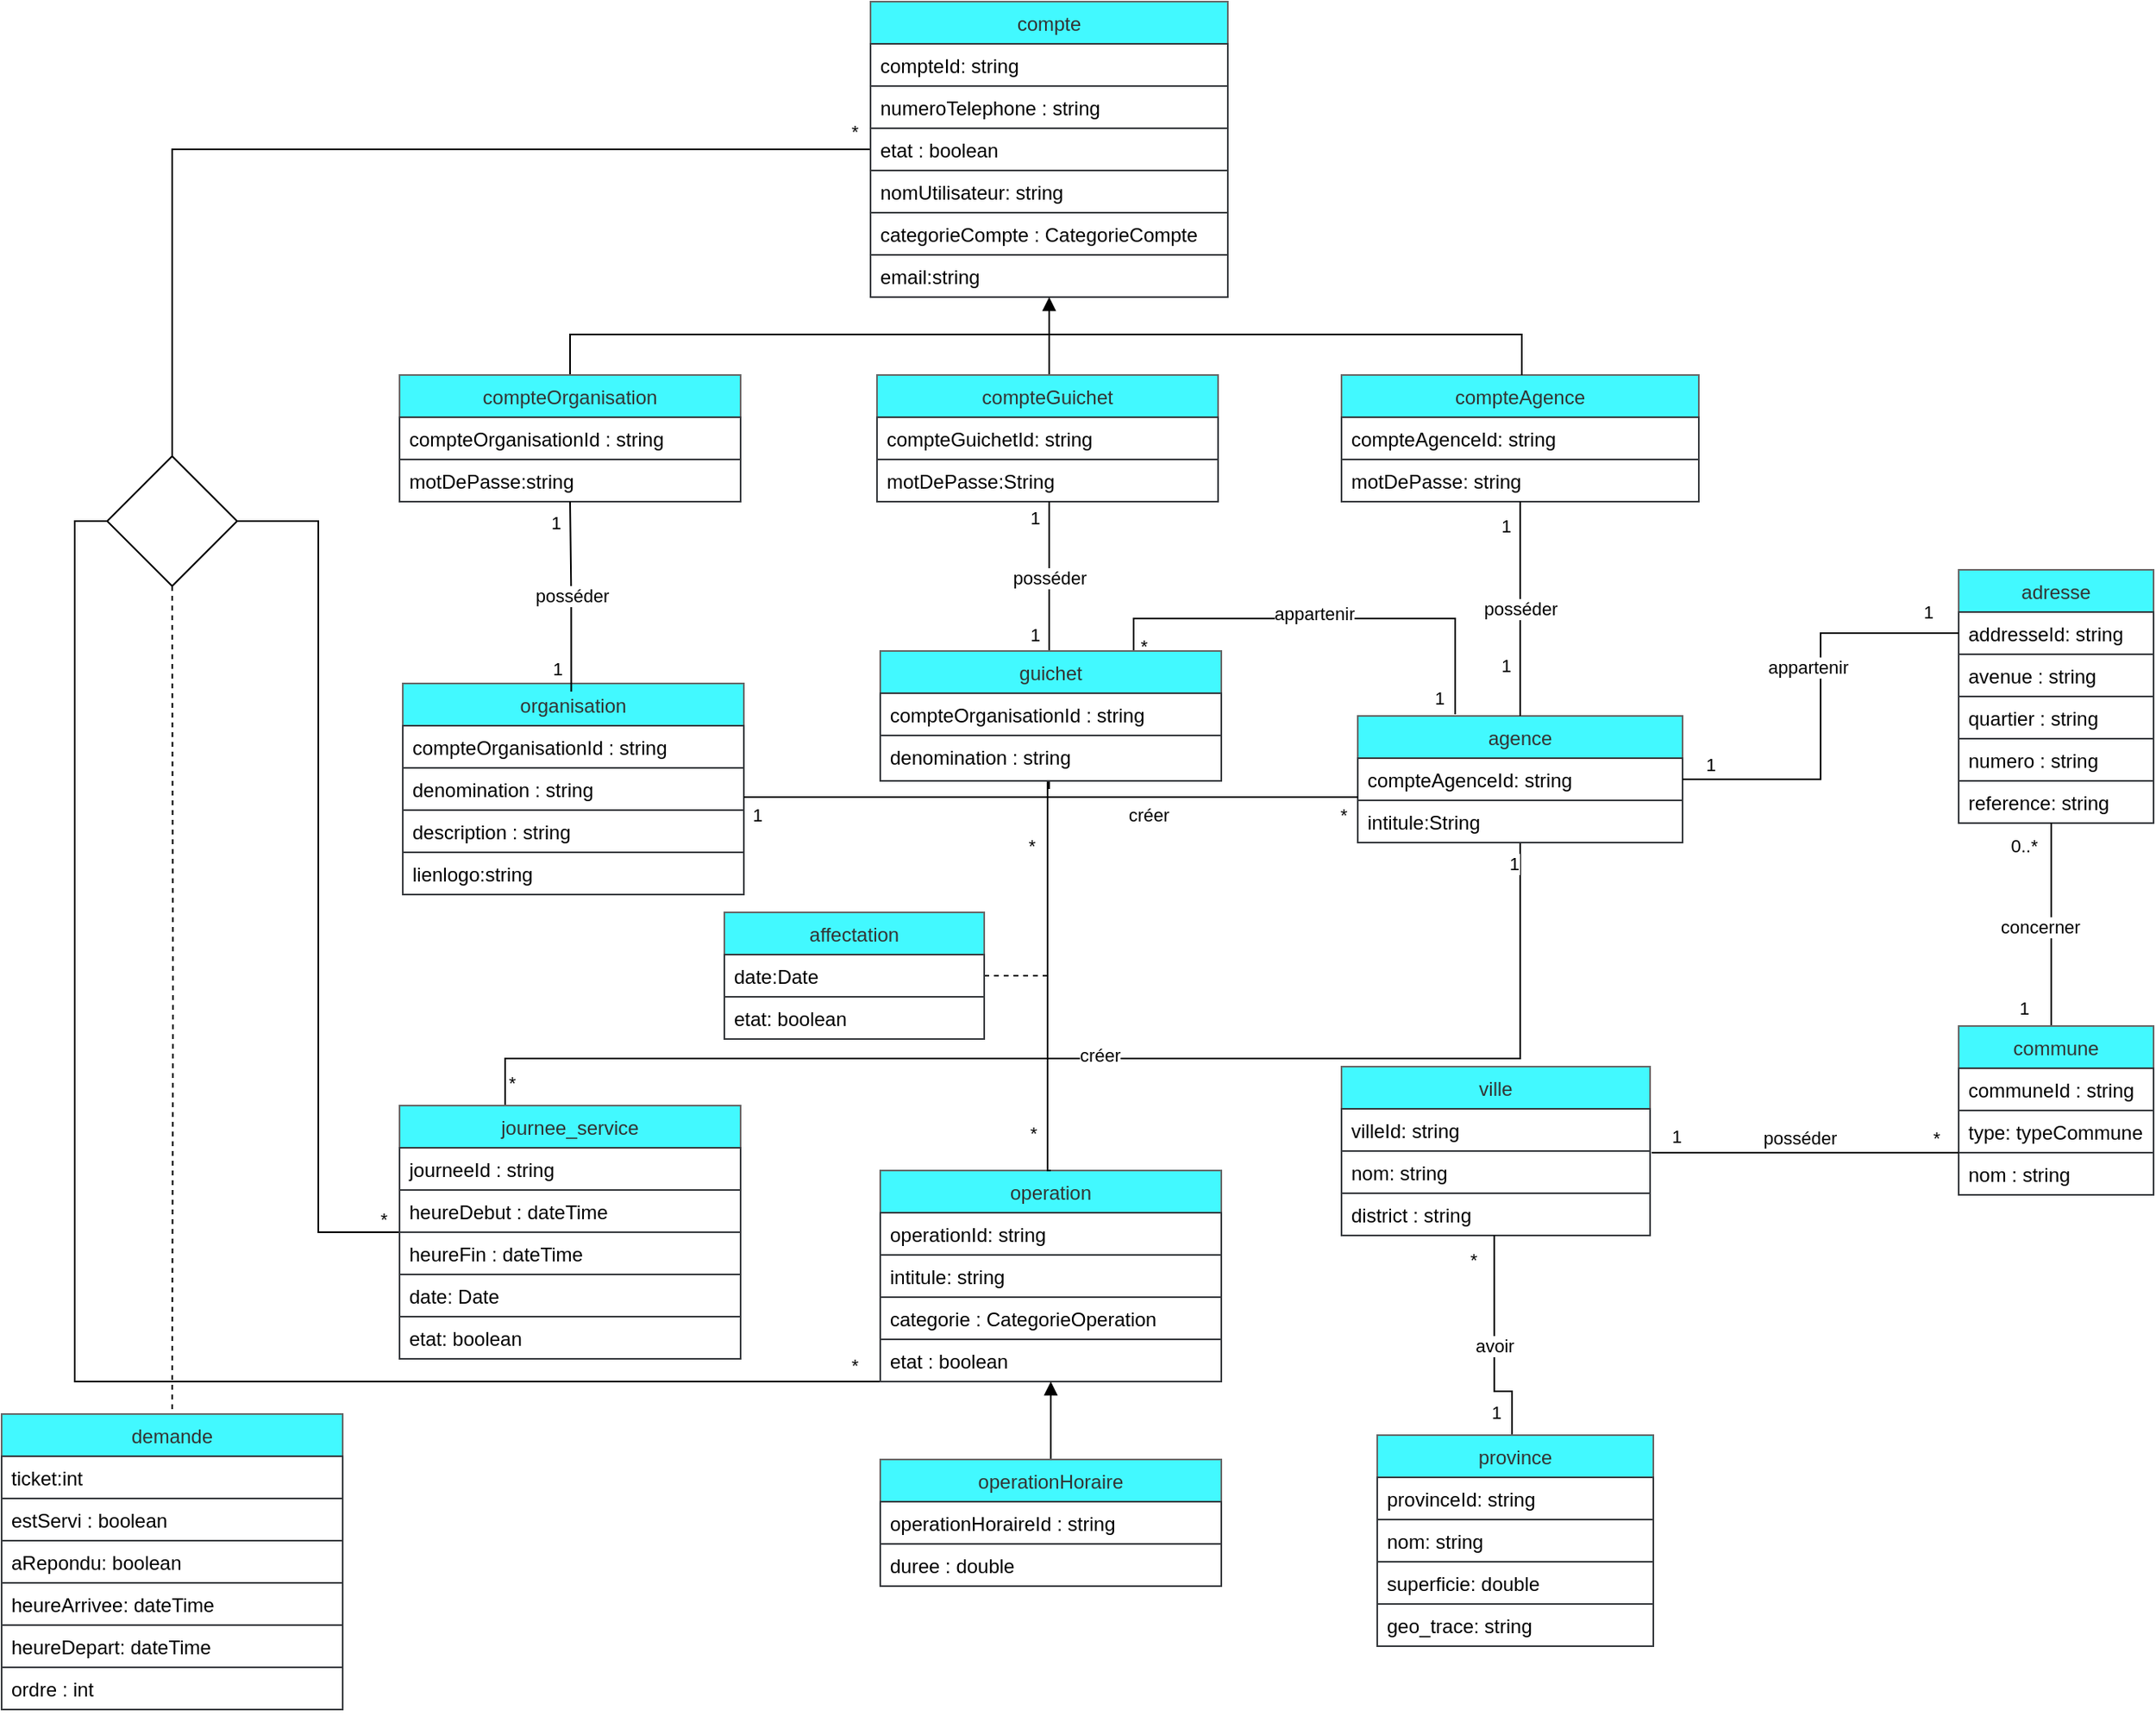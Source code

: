 <mxfile version="15.7.4" type="github">
  <diagram name="diagramme_classe" id="c4acf3e9-155e-7222-9cf6-157b1a14988f">
    <mxGraphModel dx="1736" dy="964" grid="1" gridSize="10" guides="1" tooltips="1" connect="1" arrows="1" fold="1" page="1" pageScale="1" pageWidth="850" pageHeight="1100" background="none" math="0" shadow="0">
      <root>
        <mxCell id="0" />
        <mxCell id="1" parent="0" />
        <mxCell id="-mcrI0zcZobBwBYrAGSP-12" value="*" style="edgeStyle=orthogonalEdgeStyle;rounded=0;orthogonalLoop=1;jettySize=auto;html=1;entryX=0.5;entryY=0;entryDx=0;entryDy=0;endArrow=none;endFill=0;" edge="1" parent="1" source="7-YqurPYllUJ31w4D0Pa-1" target="-mcrI0zcZobBwBYrAGSP-11">
          <mxGeometry x="-0.968" y="-11" relative="1" as="geometry">
            <mxPoint as="offset" />
          </mxGeometry>
        </mxCell>
        <mxCell id="7-YqurPYllUJ31w4D0Pa-1" value="compte" style="swimlane;fontStyle=0;childLayout=stackLayout;horizontal=1;startSize=26;fillColor=#42F9FF;horizontalStack=0;resizeParent=1;resizeParentMax=0;resizeLast=0;collapsible=1;marginBottom=0;fontColor=#333333;strokeColor=#666666;rounded=0;strokeWidth=1;" parent="1" vertex="1">
          <mxGeometry x="560" y="10" width="220" height="182" as="geometry" />
        </mxCell>
        <mxCell id="7-YqurPYllUJ31w4D0Pa-2" value="compteId: string" style="text;strokeColor=#36393d;fillColor=#fff;align=left;verticalAlign=top;spacingLeft=4;spacingRight=4;overflow=hidden;rotatable=0;points=[[0,0.5],[1,0.5]];portConstraint=eastwest;" parent="7-YqurPYllUJ31w4D0Pa-1" vertex="1">
          <mxGeometry y="26" width="220" height="26" as="geometry" />
        </mxCell>
        <mxCell id="7-YqurPYllUJ31w4D0Pa-3" value="numeroTelephone : string" style="text;strokeColor=#36393d;fillColor=#FFFFFF;align=left;verticalAlign=top;spacingLeft=4;spacingRight=4;overflow=hidden;rotatable=0;points=[[0,0.5],[1,0.5]];portConstraint=eastwest;" parent="7-YqurPYllUJ31w4D0Pa-1" vertex="1">
          <mxGeometry y="52" width="220" height="26" as="geometry" />
        </mxCell>
        <mxCell id="7-YqurPYllUJ31w4D0Pa-4" value="etat : boolean" style="text;strokeColor=#36393d;fillColor=#fff;align=left;verticalAlign=top;spacingLeft=4;spacingRight=4;overflow=hidden;rotatable=0;points=[[0,0.5],[1,0.5]];portConstraint=eastwest;" parent="7-YqurPYllUJ31w4D0Pa-1" vertex="1">
          <mxGeometry y="78" width="220" height="26" as="geometry" />
        </mxCell>
        <mxCell id="7-YqurPYllUJ31w4D0Pa-5" value="nomUtilisateur: string" style="text;strokeColor=#36393d;fillColor=#fff;align=left;verticalAlign=top;spacingLeft=4;spacingRight=4;overflow=hidden;rotatable=0;points=[[0,0.5],[1,0.5]];portConstraint=eastwest;" parent="7-YqurPYllUJ31w4D0Pa-1" vertex="1">
          <mxGeometry y="104" width="220" height="26" as="geometry" />
        </mxCell>
        <mxCell id="7-YqurPYllUJ31w4D0Pa-7" value="categorieCompte : CategorieCompte" style="text;strokeColor=#36393d;fillColor=#fff;align=left;verticalAlign=top;spacingLeft=4;spacingRight=4;overflow=hidden;rotatable=0;points=[[0,0.5],[1,0.5]];portConstraint=eastwest;" parent="7-YqurPYllUJ31w4D0Pa-1" vertex="1">
          <mxGeometry y="130" width="220" height="26" as="geometry" />
        </mxCell>
        <mxCell id="wlN9jwIvQaxfuohpu1rJ-3" value="email:string" style="text;strokeColor=#36393d;fillColor=#fff;align=left;verticalAlign=top;spacingLeft=4;spacingRight=4;overflow=hidden;rotatable=0;points=[[0,0.5],[1,0.5]];portConstraint=eastwest;" parent="7-YqurPYllUJ31w4D0Pa-1" vertex="1">
          <mxGeometry y="156" width="220" height="26" as="geometry" />
        </mxCell>
        <mxCell id="7-YqurPYllUJ31w4D0Pa-13" value="compteAgence" style="swimlane;fontStyle=0;childLayout=stackLayout;horizontal=1;startSize=26;fillColor=#42F9FF;horizontalStack=0;resizeParent=1;resizeParentMax=0;resizeLast=0;collapsible=1;marginBottom=0;fontColor=#333333;strokeColor=#666666;rounded=0;strokeWidth=1;" parent="1" vertex="1">
          <mxGeometry x="850" y="240" width="220" height="78" as="geometry" />
        </mxCell>
        <mxCell id="7-YqurPYllUJ31w4D0Pa-14" value="compteAgenceId: string" style="text;strokeColor=#36393d;fillColor=#fff;align=left;verticalAlign=top;spacingLeft=4;spacingRight=4;overflow=hidden;rotatable=0;points=[[0,0.5],[1,0.5]];portConstraint=eastwest;" parent="7-YqurPYllUJ31w4D0Pa-13" vertex="1">
          <mxGeometry y="26" width="220" height="26" as="geometry" />
        </mxCell>
        <mxCell id="7-YqurPYllUJ31w4D0Pa-32" value="motDePasse: string" style="text;strokeColor=#36393d;fillColor=#FFFFFF;align=left;verticalAlign=top;spacingLeft=4;spacingRight=4;overflow=hidden;rotatable=0;points=[[0,0.5],[1,0.5]];portConstraint=eastwest;" parent="7-YqurPYllUJ31w4D0Pa-13" vertex="1">
          <mxGeometry y="52" width="220" height="26" as="geometry" />
        </mxCell>
        <mxCell id="wlN9jwIvQaxfuohpu1rJ-7" style="edgeStyle=orthogonalEdgeStyle;rounded=0;orthogonalLoop=1;jettySize=auto;html=1;exitX=0.5;exitY=0;exitDx=0;exitDy=0;endArrow=none;endFill=0;strokeWidth=1;" parent="1" source="7-YqurPYllUJ31w4D0Pa-24" target="7-YqurPYllUJ31w4D0Pa-13" edge="1">
          <mxGeometry relative="1" as="geometry">
            <mxPoint x="960" y="230" as="targetPoint" />
            <Array as="points">
              <mxPoint x="375" y="215" />
              <mxPoint x="961" y="215" />
            </Array>
          </mxGeometry>
        </mxCell>
        <mxCell id="7-YqurPYllUJ31w4D0Pa-24" value="compteOrganisation" style="swimlane;fontStyle=0;childLayout=stackLayout;horizontal=1;startSize=26;fillColor=#42F9FF;horizontalStack=0;resizeParent=1;resizeParentMax=0;resizeLast=0;collapsible=1;marginBottom=0;fontColor=#333333;strokeColor=#666666;rounded=0;strokeWidth=1;" parent="1" vertex="1">
          <mxGeometry x="270" y="240" width="210" height="78" as="geometry" />
        </mxCell>
        <mxCell id="7-YqurPYllUJ31w4D0Pa-25" value="compteOrganisationId : string" style="text;strokeColor=#36393d;fillColor=#fff;align=left;verticalAlign=top;spacingLeft=4;spacingRight=4;overflow=hidden;rotatable=0;points=[[0,0.5],[1,0.5]];portConstraint=eastwest;" parent="7-YqurPYllUJ31w4D0Pa-24" vertex="1">
          <mxGeometry y="26" width="210" height="26" as="geometry" />
        </mxCell>
        <mxCell id="7-YqurPYllUJ31w4D0Pa-36" value="motDePasse:string" style="text;strokeColor=#36393d;fillColor=#fff;align=left;verticalAlign=top;spacingLeft=4;spacingRight=4;overflow=hidden;rotatable=0;points=[[0,0.5],[1,0.5]];portConstraint=eastwest;" parent="7-YqurPYllUJ31w4D0Pa-24" vertex="1">
          <mxGeometry y="52" width="210" height="26" as="geometry" />
        </mxCell>
        <mxCell id="7-YqurPYllUJ31w4D0Pa-39" value="adresse" style="swimlane;fontStyle=0;childLayout=stackLayout;horizontal=1;startSize=26;fillColor=#42F9FF;horizontalStack=0;resizeParent=1;resizeParentMax=0;resizeLast=0;collapsible=1;marginBottom=0;fontColor=#333333;strokeColor=#666666;rounded=0;strokeWidth=1;" parent="1" vertex="1">
          <mxGeometry x="1230" y="360" width="120" height="156" as="geometry" />
        </mxCell>
        <mxCell id="7-YqurPYllUJ31w4D0Pa-40" value="addresseId: string" style="text;strokeColor=#36393d;fillColor=#fff;align=left;verticalAlign=top;spacingLeft=4;spacingRight=4;overflow=hidden;rotatable=0;points=[[0,0.5],[1,0.5]];portConstraint=eastwest;" parent="7-YqurPYllUJ31w4D0Pa-39" vertex="1">
          <mxGeometry y="26" width="120" height="26" as="geometry" />
        </mxCell>
        <mxCell id="7-YqurPYllUJ31w4D0Pa-41" value="avenue : string" style="text;strokeColor=#36393d;fillColor=#FFFFFF;align=left;verticalAlign=top;spacingLeft=4;spacingRight=4;overflow=hidden;rotatable=0;points=[[0,0.5],[1,0.5]];portConstraint=eastwest;" parent="7-YqurPYllUJ31w4D0Pa-39" vertex="1">
          <mxGeometry y="52" width="120" height="26" as="geometry" />
        </mxCell>
        <mxCell id="7-YqurPYllUJ31w4D0Pa-42" value="quartier : string" style="text;strokeColor=#36393d;fillColor=#FFFFFF;align=left;verticalAlign=top;spacingLeft=4;spacingRight=4;overflow=hidden;rotatable=0;points=[[0,0.5],[1,0.5]];portConstraint=eastwest;" parent="7-YqurPYllUJ31w4D0Pa-39" vertex="1">
          <mxGeometry y="78" width="120" height="26" as="geometry" />
        </mxCell>
        <mxCell id="7-YqurPYllUJ31w4D0Pa-43" value="numero : string" style="text;strokeColor=#36393d;fillColor=#FFFFFF;align=left;verticalAlign=top;spacingLeft=4;spacingRight=4;overflow=hidden;rotatable=0;points=[[0,0.5],[1,0.5]];portConstraint=eastwest;" parent="7-YqurPYllUJ31w4D0Pa-39" vertex="1">
          <mxGeometry y="104" width="120" height="26" as="geometry" />
        </mxCell>
        <mxCell id="7-YqurPYllUJ31w4D0Pa-44" value="reference: string" style="text;strokeColor=#36393d;fillColor=#FFFFFF;align=left;verticalAlign=top;spacingLeft=4;spacingRight=4;overflow=hidden;rotatable=0;points=[[0,0.5],[1,0.5]];portConstraint=eastwest;" parent="7-YqurPYllUJ31w4D0Pa-39" vertex="1">
          <mxGeometry y="130" width="120" height="26" as="geometry" />
        </mxCell>
        <mxCell id="wlN9jwIvQaxfuohpu1rJ-28" value="0..*" style="edgeStyle=orthogonalEdgeStyle;rounded=0;orthogonalLoop=1;jettySize=auto;html=1;entryX=0.5;entryY=1;entryDx=0;entryDy=0;startArrow=none;startFill=0;endArrow=none;endFill=0;strokeWidth=1;" parent="1" source="7-YqurPYllUJ31w4D0Pa-51" edge="1">
          <mxGeometry x="0.774" y="17" relative="1" as="geometry">
            <mxPoint x="1287" y="573" as="sourcePoint" />
            <mxPoint x="1287" y="516" as="targetPoint" />
            <Array as="points">
              <mxPoint x="1287" y="580" />
              <mxPoint x="1287" y="580" />
            </Array>
            <mxPoint as="offset" />
          </mxGeometry>
        </mxCell>
        <mxCell id="wlN9jwIvQaxfuohpu1rJ-37" value="1" style="edgeLabel;html=1;align=center;verticalAlign=middle;resizable=0;points=[];" parent="wlN9jwIvQaxfuohpu1rJ-28" vertex="1" connectable="0">
          <mxGeometry x="0.823" y="5" relative="1" as="geometry">
            <mxPoint x="-12" y="103" as="offset" />
          </mxGeometry>
        </mxCell>
        <mxCell id="wlN9jwIvQaxfuohpu1rJ-39" value="concerner" style="edgeLabel;html=1;align=center;verticalAlign=middle;resizable=0;points=[];" parent="wlN9jwIvQaxfuohpu1rJ-28" vertex="1" connectable="0">
          <mxGeometry x="0.726" y="4" relative="1" as="geometry">
            <mxPoint x="-3" y="47" as="offset" />
          </mxGeometry>
        </mxCell>
        <mxCell id="7-YqurPYllUJ31w4D0Pa-51" value="commune" style="swimlane;fontStyle=0;childLayout=stackLayout;horizontal=1;startSize=26;fillColor=#42F9FF;horizontalStack=0;resizeParent=1;resizeParentMax=0;resizeLast=0;collapsible=1;marginBottom=0;fontColor=#333333;strokeColor=#666666;rounded=0;strokeWidth=1;" parent="1" vertex="1">
          <mxGeometry x="1230" y="641" width="120" height="104" as="geometry" />
        </mxCell>
        <mxCell id="7-YqurPYllUJ31w4D0Pa-52" value="communeId : string" style="text;strokeColor=#36393d;fillColor=#fff;align=left;verticalAlign=top;spacingLeft=4;spacingRight=4;overflow=hidden;rotatable=0;points=[[0,0.5],[1,0.5]];portConstraint=eastwest;" parent="7-YqurPYllUJ31w4D0Pa-51" vertex="1">
          <mxGeometry y="26" width="120" height="26" as="geometry" />
        </mxCell>
        <mxCell id="7-YqurPYllUJ31w4D0Pa-53" value="type: typeCommune" style="text;strokeColor=#36393d;fillColor=#FFFFFF;align=left;verticalAlign=top;spacingLeft=4;spacingRight=4;overflow=hidden;rotatable=0;points=[[0,0.5],[1,0.5]];portConstraint=eastwest;" parent="7-YqurPYllUJ31w4D0Pa-51" vertex="1">
          <mxGeometry y="52" width="120" height="26" as="geometry" />
        </mxCell>
        <mxCell id="7-YqurPYllUJ31w4D0Pa-54" value="nom : string" style="text;strokeColor=#36393d;fillColor=#FFFFFF;align=left;verticalAlign=top;spacingLeft=4;spacingRight=4;overflow=hidden;rotatable=0;points=[[0,0.5],[1,0.5]];portConstraint=eastwest;" parent="7-YqurPYllUJ31w4D0Pa-51" vertex="1">
          <mxGeometry y="78" width="120" height="26" as="geometry" />
        </mxCell>
        <mxCell id="7-YqurPYllUJ31w4D0Pa-60" value="ville" style="swimlane;fontStyle=0;childLayout=stackLayout;horizontal=1;startSize=26;fillColor=#42F9FF;horizontalStack=0;resizeParent=1;resizeParentMax=0;resizeLast=0;collapsible=1;marginBottom=0;fontColor=#333333;strokeColor=#666666;rounded=0;strokeWidth=1;" parent="1" vertex="1">
          <mxGeometry x="850" y="666" width="190" height="104" as="geometry" />
        </mxCell>
        <mxCell id="7-YqurPYllUJ31w4D0Pa-61" value="villeId: string" style="text;strokeColor=#36393d;fillColor=#fff;align=left;verticalAlign=top;spacingLeft=4;spacingRight=4;overflow=hidden;rotatable=0;points=[[0,0.5],[1,0.5]];portConstraint=eastwest;" parent="7-YqurPYllUJ31w4D0Pa-60" vertex="1">
          <mxGeometry y="26" width="190" height="26" as="geometry" />
        </mxCell>
        <mxCell id="7-YqurPYllUJ31w4D0Pa-62" value="nom: string" style="text;strokeColor=#36393d;fillColor=#FFFFFF;align=left;verticalAlign=top;spacingLeft=4;spacingRight=4;overflow=hidden;rotatable=0;points=[[0,0.5],[1,0.5]];portConstraint=eastwest;" parent="7-YqurPYllUJ31w4D0Pa-60" vertex="1">
          <mxGeometry y="52" width="190" height="26" as="geometry" />
        </mxCell>
        <mxCell id="7-YqurPYllUJ31w4D0Pa-63" value="district : string" style="text;strokeColor=#36393d;fillColor=#FFFFFF;align=left;verticalAlign=top;spacingLeft=4;spacingRight=4;overflow=hidden;rotatable=0;points=[[0,0.5],[1,0.5]];portConstraint=eastwest;" parent="7-YqurPYllUJ31w4D0Pa-60" vertex="1">
          <mxGeometry y="78" width="190" height="26" as="geometry" />
        </mxCell>
        <mxCell id="wlN9jwIvQaxfuohpu1rJ-45" value="avoir" style="edgeStyle=orthogonalEdgeStyle;rounded=0;orthogonalLoop=1;jettySize=auto;html=1;startArrow=none;startFill=0;endArrow=none;endFill=0;strokeWidth=1;entryX=0.495;entryY=1;entryDx=0;entryDy=0;entryPerimeter=0;exitX=0.5;exitY=0;exitDx=0;exitDy=0;" parent="1" edge="1" target="7-YqurPYllUJ31w4D0Pa-63" source="7-YqurPYllUJ31w4D0Pa-67">
          <mxGeometry relative="1" as="geometry">
            <mxPoint x="961" y="766" as="targetPoint" />
            <mxPoint x="960" y="880" as="sourcePoint" />
            <Array as="points">
              <mxPoint x="955" y="866" />
              <mxPoint x="944" y="866" />
            </Array>
          </mxGeometry>
        </mxCell>
        <mxCell id="wlN9jwIvQaxfuohpu1rJ-50" value="*" style="edgeLabel;html=1;align=center;verticalAlign=middle;resizable=0;points=[];" parent="wlN9jwIvQaxfuohpu1rJ-45" vertex="1" connectable="0">
          <mxGeometry x="0.765" y="-1" relative="1" as="geometry">
            <mxPoint x="-14" y="-1" as="offset" />
          </mxGeometry>
        </mxCell>
        <mxCell id="wlN9jwIvQaxfuohpu1rJ-51" value="1" style="edgeLabel;html=1;align=center;verticalAlign=middle;resizable=0;points=[];" parent="wlN9jwIvQaxfuohpu1rJ-45" vertex="1" connectable="0">
          <mxGeometry x="-0.718" y="4" relative="1" as="geometry">
            <mxPoint x="-6" y="3" as="offset" />
          </mxGeometry>
        </mxCell>
        <mxCell id="7-YqurPYllUJ31w4D0Pa-67" value="province" style="swimlane;fontStyle=0;childLayout=stackLayout;horizontal=1;startSize=26;fillColor=#42F9FF;horizontalStack=0;resizeParent=1;resizeParentMax=0;resizeLast=0;collapsible=1;marginBottom=0;fontColor=#333333;strokeColor=#666666;rounded=0;strokeWidth=1;" parent="1" vertex="1">
          <mxGeometry x="872" y="893" width="170" height="130" as="geometry" />
        </mxCell>
        <mxCell id="7-YqurPYllUJ31w4D0Pa-68" value="provinceId: string" style="text;strokeColor=#36393d;fillColor=#fff;align=left;verticalAlign=top;spacingLeft=4;spacingRight=4;overflow=hidden;rotatable=0;points=[[0,0.5],[1,0.5]];portConstraint=eastwest;" parent="7-YqurPYllUJ31w4D0Pa-67" vertex="1">
          <mxGeometry y="26" width="170" height="26" as="geometry" />
        </mxCell>
        <mxCell id="7-YqurPYllUJ31w4D0Pa-69" value="nom: string" style="text;strokeColor=#36393d;fillColor=#FFFFFF;align=left;verticalAlign=top;spacingLeft=4;spacingRight=4;overflow=hidden;rotatable=0;points=[[0,0.5],[1,0.5]];portConstraint=eastwest;" parent="7-YqurPYllUJ31w4D0Pa-67" vertex="1">
          <mxGeometry y="52" width="170" height="26" as="geometry" />
        </mxCell>
        <mxCell id="7-YqurPYllUJ31w4D0Pa-70" value="superficie: double" style="text;strokeColor=#36393d;fillColor=#FFFFFF;align=left;verticalAlign=top;spacingLeft=4;spacingRight=4;overflow=hidden;rotatable=0;points=[[0,0.5],[1,0.5]];portConstraint=eastwest;" parent="7-YqurPYllUJ31w4D0Pa-67" vertex="1">
          <mxGeometry y="78" width="170" height="26" as="geometry" />
        </mxCell>
        <mxCell id="7-YqurPYllUJ31w4D0Pa-75" value="geo_trace: string" style="text;strokeColor=#36393d;fillColor=#FFFFFF;align=left;verticalAlign=top;spacingLeft=4;spacingRight=4;overflow=hidden;rotatable=0;points=[[0,0.5],[1,0.5]];portConstraint=eastwest;" parent="7-YqurPYllUJ31w4D0Pa-67" vertex="1">
          <mxGeometry y="104" width="170" height="26" as="geometry" />
        </mxCell>
        <mxCell id="wlN9jwIvQaxfuohpu1rJ-5" style="edgeStyle=orthogonalEdgeStyle;rounded=0;orthogonalLoop=1;jettySize=auto;html=1;entryX=0.5;entryY=1;entryDx=0;entryDy=0;endArrow=block;endFill=1;strokeWidth=1;" parent="1" source="7-YqurPYllUJ31w4D0Pa-79" target="7-YqurPYllUJ31w4D0Pa-1" edge="1">
          <mxGeometry relative="1" as="geometry">
            <Array as="points">
              <mxPoint x="670" y="220" />
              <mxPoint x="670" y="220" />
            </Array>
          </mxGeometry>
        </mxCell>
        <mxCell id="7-YqurPYllUJ31w4D0Pa-79" value="compteGuichet" style="swimlane;fontStyle=0;childLayout=stackLayout;horizontal=1;startSize=26;fillColor=#42F9FF;horizontalStack=0;resizeParent=1;resizeParentMax=0;resizeLast=0;collapsible=1;marginBottom=0;fontColor=#333333;strokeColor=#666666;rounded=0;strokeWidth=1;" parent="1" vertex="1">
          <mxGeometry x="564" y="240" width="210" height="78" as="geometry" />
        </mxCell>
        <mxCell id="7-YqurPYllUJ31w4D0Pa-80" value="compteGuichetId: string" style="text;strokeColor=#36393d;fillColor=#fff;align=left;verticalAlign=top;spacingLeft=4;spacingRight=4;overflow=hidden;rotatable=0;points=[[0,0.5],[1,0.5]];portConstraint=eastwest;" parent="7-YqurPYllUJ31w4D0Pa-79" vertex="1">
          <mxGeometry y="26" width="210" height="26" as="geometry" />
        </mxCell>
        <mxCell id="7-YqurPYllUJ31w4D0Pa-180" value="motDePasse:String" style="text;strokeColor=#36393d;fillColor=#fff;align=left;verticalAlign=top;spacingLeft=4;spacingRight=4;overflow=hidden;rotatable=0;points=[[0,0.5],[1,0.5]];portConstraint=eastwest;" parent="7-YqurPYllUJ31w4D0Pa-79" vertex="1">
          <mxGeometry y="52" width="210" height="26" as="geometry" />
        </mxCell>
        <mxCell id="-mcrI0zcZobBwBYrAGSP-14" style="edgeStyle=orthogonalEdgeStyle;rounded=0;orthogonalLoop=1;jettySize=auto;html=1;entryX=0;entryY=0.5;entryDx=0;entryDy=0;endArrow=none;endFill=0;" edge="1" parent="1" source="7-YqurPYllUJ31w4D0Pa-94" target="-mcrI0zcZobBwBYrAGSP-11">
          <mxGeometry relative="1" as="geometry">
            <Array as="points">
              <mxPoint x="70" y="860" />
              <mxPoint x="70" y="330" />
            </Array>
          </mxGeometry>
        </mxCell>
        <mxCell id="-mcrI0zcZobBwBYrAGSP-17" value="*" style="edgeLabel;html=1;align=center;verticalAlign=middle;resizable=0;points=[];" vertex="1" connectable="0" parent="-mcrI0zcZobBwBYrAGSP-14">
          <mxGeometry x="-0.962" y="-1" relative="1" as="geometry">
            <mxPoint x="4" y="-9" as="offset" />
          </mxGeometry>
        </mxCell>
        <mxCell id="7-YqurPYllUJ31w4D0Pa-94" value="operation" style="swimlane;fontStyle=0;childLayout=stackLayout;horizontal=1;startSize=26;fillColor=#42F9FF;horizontalStack=0;resizeParent=1;resizeParentMax=0;resizeLast=0;collapsible=1;marginBottom=0;fontColor=#333333;strokeColor=#666666;rounded=0;strokeWidth=1;" parent="1" vertex="1">
          <mxGeometry x="566" y="730" width="210" height="130" as="geometry" />
        </mxCell>
        <mxCell id="7-YqurPYllUJ31w4D0Pa-95" value="operationId: string" style="text;strokeColor=#36393d;fillColor=#fff;align=left;verticalAlign=top;spacingLeft=4;spacingRight=4;overflow=hidden;rotatable=0;points=[[0,0.5],[1,0.5]];portConstraint=eastwest;" parent="7-YqurPYllUJ31w4D0Pa-94" vertex="1">
          <mxGeometry y="26" width="210" height="26" as="geometry" />
        </mxCell>
        <mxCell id="7-YqurPYllUJ31w4D0Pa-96" value="intitule: string" style="text;strokeColor=#36393d;fillColor=#FFFFFF;align=left;verticalAlign=top;spacingLeft=4;spacingRight=4;overflow=hidden;rotatable=0;points=[[0,0.5],[1,0.5]];portConstraint=eastwest;" parent="7-YqurPYllUJ31w4D0Pa-94" vertex="1">
          <mxGeometry y="52" width="210" height="26" as="geometry" />
        </mxCell>
        <mxCell id="7-YqurPYllUJ31w4D0Pa-97" value="categorie : CategorieOperation" style="text;strokeColor=#36393d;fillColor=#FFFFFF;align=left;verticalAlign=top;spacingLeft=4;spacingRight=4;overflow=hidden;rotatable=0;points=[[0,0.5],[1,0.5]];portConstraint=eastwest;" parent="7-YqurPYllUJ31w4D0Pa-94" vertex="1">
          <mxGeometry y="78" width="210" height="26" as="geometry" />
        </mxCell>
        <mxCell id="7-YqurPYllUJ31w4D0Pa-98" value="etat : boolean" style="text;strokeColor=#36393d;fillColor=#FFFFFF;align=left;verticalAlign=top;spacingLeft=4;spacingRight=4;overflow=hidden;rotatable=0;points=[[0,0.5],[1,0.5]];portConstraint=eastwest;" parent="7-YqurPYllUJ31w4D0Pa-94" vertex="1">
          <mxGeometry y="104" width="210" height="26" as="geometry" />
        </mxCell>
        <mxCell id="wlN9jwIvQaxfuohpu1rJ-20" style="edgeStyle=orthogonalEdgeStyle;rounded=0;orthogonalLoop=1;jettySize=auto;html=1;entryX=0.5;entryY=1;entryDx=0;entryDy=0;endArrow=block;endFill=1;strokeWidth=1;startArrow=none;startFill=0;" parent="1" source="7-YqurPYllUJ31w4D0Pa-105" target="7-YqurPYllUJ31w4D0Pa-94" edge="1">
          <mxGeometry relative="1" as="geometry" />
        </mxCell>
        <mxCell id="7-YqurPYllUJ31w4D0Pa-105" value="operationHoraire" style="swimlane;fontStyle=0;childLayout=stackLayout;horizontal=1;startSize=26;fillColor=#42F9FF;horizontalStack=0;resizeParent=1;resizeParentMax=0;resizeLast=0;collapsible=1;marginBottom=0;fontColor=#333333;strokeColor=#666666;rounded=0;strokeWidth=1;" parent="1" vertex="1">
          <mxGeometry x="566" y="908" width="210" height="78" as="geometry" />
        </mxCell>
        <mxCell id="7-YqurPYllUJ31w4D0Pa-106" value="operationHoraireId : string" style="text;strokeColor=#36393d;fillColor=#fff;align=left;verticalAlign=top;spacingLeft=4;spacingRight=4;overflow=hidden;rotatable=0;points=[[0,0.5],[1,0.5]];portConstraint=eastwest;" parent="7-YqurPYllUJ31w4D0Pa-105" vertex="1">
          <mxGeometry y="26" width="210" height="26" as="geometry" />
        </mxCell>
        <mxCell id="7-YqurPYllUJ31w4D0Pa-107" value="duree : double" style="text;strokeColor=#36393d;fillColor=#FFFFFF;align=left;verticalAlign=top;spacingLeft=4;spacingRight=4;overflow=hidden;rotatable=0;points=[[0,0.5],[1,0.5]];portConstraint=eastwest;" parent="7-YqurPYllUJ31w4D0Pa-105" vertex="1">
          <mxGeometry y="52" width="210" height="26" as="geometry" />
        </mxCell>
        <mxCell id="7-YqurPYllUJ31w4D0Pa-126" value="demande" style="swimlane;fontStyle=0;childLayout=stackLayout;horizontal=1;startSize=26;fillColor=#42F9FF;horizontalStack=0;resizeParent=1;resizeParentMax=0;resizeLast=0;collapsible=1;marginBottom=0;fontColor=#333333;strokeColor=#666666;rounded=0;strokeWidth=1;" parent="1" vertex="1">
          <mxGeometry x="25" y="880" width="210" height="182" as="geometry" />
        </mxCell>
        <mxCell id="7-YqurPYllUJ31w4D0Pa-128" value="ticket:int" style="text;strokeColor=#36393d;fillColor=#fff;align=left;verticalAlign=top;spacingLeft=4;spacingRight=4;overflow=hidden;rotatable=0;points=[[0,0.5],[1,0.5]];portConstraint=eastwest;" parent="7-YqurPYllUJ31w4D0Pa-126" vertex="1">
          <mxGeometry y="26" width="210" height="26" as="geometry" />
        </mxCell>
        <mxCell id="7-YqurPYllUJ31w4D0Pa-129" value="estServi : boolean" style="text;strokeColor=#36393d;fillColor=#fff;align=left;verticalAlign=top;spacingLeft=4;spacingRight=4;overflow=hidden;rotatable=0;points=[[0,0.5],[1,0.5]];portConstraint=eastwest;" parent="7-YqurPYllUJ31w4D0Pa-126" vertex="1">
          <mxGeometry y="52" width="210" height="26" as="geometry" />
        </mxCell>
        <mxCell id="7-YqurPYllUJ31w4D0Pa-130" value="aRepondu: boolean" style="text;strokeColor=#36393d;fillColor=#fff;align=left;verticalAlign=top;spacingLeft=4;spacingRight=4;overflow=hidden;rotatable=0;points=[[0,0.5],[1,0.5]];portConstraint=eastwest;" parent="7-YqurPYllUJ31w4D0Pa-126" vertex="1">
          <mxGeometry y="78" width="210" height="26" as="geometry" />
        </mxCell>
        <mxCell id="7-YqurPYllUJ31w4D0Pa-131" value="heureArrivee: dateTime" style="text;strokeColor=#36393d;fillColor=#fff;align=left;verticalAlign=top;spacingLeft=4;spacingRight=4;overflow=hidden;rotatable=0;points=[[0,0.5],[1,0.5]];portConstraint=eastwest;" parent="7-YqurPYllUJ31w4D0Pa-126" vertex="1">
          <mxGeometry y="104" width="210" height="26" as="geometry" />
        </mxCell>
        <mxCell id="7-YqurPYllUJ31w4D0Pa-132" value="heureDepart: dateTime" style="text;strokeColor=#36393d;fillColor=#fff;align=left;verticalAlign=top;spacingLeft=4;spacingRight=4;overflow=hidden;rotatable=0;points=[[0,0.5],[1,0.5]];portConstraint=eastwest;" parent="7-YqurPYllUJ31w4D0Pa-126" vertex="1">
          <mxGeometry y="130" width="210" height="26" as="geometry" />
        </mxCell>
        <mxCell id="7-YqurPYllUJ31w4D0Pa-133" value="ordre : int" style="text;strokeColor=#36393d;fillColor=#fff;align=left;verticalAlign=top;spacingLeft=4;spacingRight=4;overflow=hidden;rotatable=0;points=[[0,0.5],[1,0.5]];portConstraint=eastwest;" parent="7-YqurPYllUJ31w4D0Pa-126" vertex="1">
          <mxGeometry y="156" width="210" height="26" as="geometry" />
        </mxCell>
        <mxCell id="-mcrI0zcZobBwBYrAGSP-7" style="edgeStyle=orthogonalEdgeStyle;rounded=0;orthogonalLoop=1;jettySize=auto;html=1;entryX=0.5;entryY=1;entryDx=0;entryDy=0;endArrow=none;endFill=0;" edge="1" parent="1" target="wlN9jwIvQaxfuohpu1rJ-14">
          <mxGeometry relative="1" as="geometry">
            <mxPoint x="335" y="711" as="sourcePoint" />
            <mxPoint x="960" y="549" as="targetPoint" />
            <Array as="points">
              <mxPoint x="335" y="661" />
              <mxPoint x="960" y="661" />
            </Array>
          </mxGeometry>
        </mxCell>
        <mxCell id="-mcrI0zcZobBwBYrAGSP-8" value="1" style="edgeLabel;html=1;align=center;verticalAlign=middle;resizable=0;points=[];" vertex="1" connectable="0" parent="-mcrI0zcZobBwBYrAGSP-7">
          <mxGeometry x="0.968" y="4" relative="1" as="geometry">
            <mxPoint as="offset" />
          </mxGeometry>
        </mxCell>
        <mxCell id="-mcrI0zcZobBwBYrAGSP-9" value="*" style="edgeLabel;html=1;align=center;verticalAlign=middle;resizable=0;points=[];" vertex="1" connectable="0" parent="-mcrI0zcZobBwBYrAGSP-7">
          <mxGeometry x="-0.913" y="-4" relative="1" as="geometry">
            <mxPoint as="offset" />
          </mxGeometry>
        </mxCell>
        <mxCell id="-mcrI0zcZobBwBYrAGSP-10" value="créer" style="edgeLabel;html=1;align=center;verticalAlign=middle;resizable=0;points=[];" vertex="1" connectable="0" parent="-mcrI0zcZobBwBYrAGSP-7">
          <mxGeometry x="0.03" y="2" relative="1" as="geometry">
            <mxPoint as="offset" />
          </mxGeometry>
        </mxCell>
        <mxCell id="-mcrI0zcZobBwBYrAGSP-13" value="*" style="edgeStyle=orthogonalEdgeStyle;rounded=0;orthogonalLoop=1;jettySize=auto;html=1;entryX=1;entryY=0.5;entryDx=0;entryDy=0;endArrow=none;endFill=0;" edge="1" parent="1" source="7-YqurPYllUJ31w4D0Pa-137" target="-mcrI0zcZobBwBYrAGSP-11">
          <mxGeometry x="-0.963" y="-8" relative="1" as="geometry">
            <mxPoint as="offset" />
          </mxGeometry>
        </mxCell>
        <mxCell id="7-YqurPYllUJ31w4D0Pa-137" value="journee_service" style="swimlane;fontStyle=0;childLayout=stackLayout;horizontal=1;startSize=26;fillColor=#42F9FF;horizontalStack=0;resizeParent=1;resizeParentMax=0;resizeLast=0;collapsible=1;marginBottom=0;fontColor=#333333;strokeColor=#666666;rounded=0;strokeWidth=1;" parent="1" vertex="1">
          <mxGeometry x="270" y="690" width="210" height="156" as="geometry" />
        </mxCell>
        <mxCell id="7-YqurPYllUJ31w4D0Pa-138" value="journeeId : string" style="text;strokeColor=#36393d;fillColor=#fff;align=left;verticalAlign=top;spacingLeft=4;spacingRight=4;overflow=hidden;rotatable=0;points=[[0,0.5],[1,0.5]];portConstraint=eastwest;" parent="7-YqurPYllUJ31w4D0Pa-137" vertex="1">
          <mxGeometry y="26" width="210" height="26" as="geometry" />
        </mxCell>
        <mxCell id="7-YqurPYllUJ31w4D0Pa-139" value="heureDebut : dateTime" style="text;strokeColor=#36393d;fillColor=#fff;align=left;verticalAlign=top;spacingLeft=4;spacingRight=4;overflow=hidden;rotatable=0;points=[[0,0.5],[1,0.5]];portConstraint=eastwest;" parent="7-YqurPYllUJ31w4D0Pa-137" vertex="1">
          <mxGeometry y="52" width="210" height="26" as="geometry" />
        </mxCell>
        <mxCell id="7-YqurPYllUJ31w4D0Pa-140" value="heureFin : dateTime" style="text;strokeColor=#36393d;fillColor=#fff;align=left;verticalAlign=top;spacingLeft=4;spacingRight=4;overflow=hidden;rotatable=0;points=[[0,0.5],[1,0.5]];portConstraint=eastwest;" parent="7-YqurPYllUJ31w4D0Pa-137" vertex="1">
          <mxGeometry y="78" width="210" height="26" as="geometry" />
        </mxCell>
        <mxCell id="7-YqurPYllUJ31w4D0Pa-144" value="date: Date" style="text;strokeColor=#36393d;fillColor=#fff;align=left;verticalAlign=top;spacingLeft=4;spacingRight=4;overflow=hidden;rotatable=0;points=[[0,0.5],[1,0.5]];portConstraint=eastwest;" parent="7-YqurPYllUJ31w4D0Pa-137" vertex="1">
          <mxGeometry y="104" width="210" height="26" as="geometry" />
        </mxCell>
        <mxCell id="7-YqurPYllUJ31w4D0Pa-150" value="etat: boolean" style="text;strokeColor=#36393d;fillColor=#fff;align=left;verticalAlign=top;spacingLeft=4;spacingRight=4;overflow=hidden;rotatable=0;points=[[0,0.5],[1,0.5]];portConstraint=eastwest;" parent="7-YqurPYllUJ31w4D0Pa-137" vertex="1">
          <mxGeometry y="130" width="210" height="26" as="geometry" />
        </mxCell>
        <mxCell id="wlN9jwIvQaxfuohpu1rJ-8" value="organisation" style="swimlane;fontStyle=0;childLayout=stackLayout;horizontal=1;startSize=26;fillColor=#42F9FF;horizontalStack=0;resizeParent=1;resizeParentMax=0;resizeLast=0;collapsible=1;marginBottom=0;fontColor=#333333;strokeColor=#666666;rounded=0;strokeWidth=1;" parent="1" vertex="1">
          <mxGeometry x="272" y="430" width="210" height="130" as="geometry" />
        </mxCell>
        <mxCell id="wlN9jwIvQaxfuohpu1rJ-9" value="compteOrganisationId : string" style="text;strokeColor=#36393d;fillColor=#fff;align=left;verticalAlign=top;spacingLeft=4;spacingRight=4;overflow=hidden;rotatable=0;points=[[0,0.5],[1,0.5]];portConstraint=eastwest;" parent="wlN9jwIvQaxfuohpu1rJ-8" vertex="1">
          <mxGeometry y="26" width="210" height="26" as="geometry" />
        </mxCell>
        <mxCell id="wlN9jwIvQaxfuohpu1rJ-10" value="denomination : string" style="text;strokeColor=#36393d;fillColor=#fff;align=left;verticalAlign=top;spacingLeft=4;spacingRight=4;overflow=hidden;rotatable=0;points=[[0,0.5],[1,0.5]];portConstraint=eastwest;" parent="wlN9jwIvQaxfuohpu1rJ-8" vertex="1">
          <mxGeometry y="52" width="210" height="26" as="geometry" />
        </mxCell>
        <mxCell id="wlN9jwIvQaxfuohpu1rJ-18" value="description : string" style="text;strokeColor=#36393d;fillColor=#fff;align=left;verticalAlign=top;spacingLeft=4;spacingRight=4;overflow=hidden;rotatable=0;points=[[0,0.5],[1,0.5]];portConstraint=eastwest;" parent="wlN9jwIvQaxfuohpu1rJ-8" vertex="1">
          <mxGeometry y="78" width="210" height="26" as="geometry" />
        </mxCell>
        <mxCell id="wlN9jwIvQaxfuohpu1rJ-19" value="lienlogo:string" style="text;strokeColor=#36393d;fillColor=#fff;align=left;verticalAlign=top;spacingLeft=4;spacingRight=4;overflow=hidden;rotatable=0;points=[[0,0.5],[1,0.5]];portConstraint=eastwest;" parent="wlN9jwIvQaxfuohpu1rJ-8" vertex="1">
          <mxGeometry y="104" width="210" height="26" as="geometry" />
        </mxCell>
        <mxCell id="wlN9jwIvQaxfuohpu1rJ-52" value="posséder" style="edgeStyle=orthogonalEdgeStyle;rounded=0;orthogonalLoop=1;jettySize=auto;html=1;startArrow=none;startFill=0;endArrow=none;endFill=0;strokeWidth=1;exitX=0.5;exitY=0;exitDx=0;exitDy=0;" parent="1" source="wlN9jwIvQaxfuohpu1rJ-11" target="7-YqurPYllUJ31w4D0Pa-180" edge="1">
          <mxGeometry relative="1" as="geometry">
            <mxPoint x="670" y="318" as="targetPoint" />
            <mxPoint x="670" y="380" as="sourcePoint" />
            <Array as="points">
              <mxPoint x="670" y="320" />
              <mxPoint x="670" y="320" />
            </Array>
          </mxGeometry>
        </mxCell>
        <mxCell id="wlN9jwIvQaxfuohpu1rJ-53" value="1" style="edgeLabel;html=1;align=center;verticalAlign=middle;resizable=0;points=[];" parent="wlN9jwIvQaxfuohpu1rJ-52" vertex="1" connectable="0">
          <mxGeometry x="0.78" relative="1" as="geometry">
            <mxPoint x="-9" as="offset" />
          </mxGeometry>
        </mxCell>
        <mxCell id="wlN9jwIvQaxfuohpu1rJ-54" value="1" style="edgeLabel;html=1;align=center;verticalAlign=middle;resizable=0;points=[];" parent="wlN9jwIvQaxfuohpu1rJ-52" vertex="1" connectable="0">
          <mxGeometry x="-0.699" y="3" relative="1" as="geometry">
            <mxPoint x="-6" y="3" as="offset" />
          </mxGeometry>
        </mxCell>
        <mxCell id="wlN9jwIvQaxfuohpu1rJ-68" value="*" style="edgeStyle=orthogonalEdgeStyle;rounded=0;orthogonalLoop=1;jettySize=auto;html=1;exitX=0.75;exitY=0;exitDx=0;exitDy=0;startArrow=none;startFill=0;endArrow=none;endFill=0;strokeWidth=1;" parent="1" source="wlN9jwIvQaxfuohpu1rJ-11" edge="1">
          <mxGeometry relative="1" as="geometry">
            <mxPoint x="920" y="449" as="targetPoint" />
            <Array as="points">
              <mxPoint x="722" y="390" />
              <mxPoint x="920" y="390" />
            </Array>
          </mxGeometry>
        </mxCell>
        <mxCell id="wlN9jwIvQaxfuohpu1rJ-69" value="appartenir" style="edgeLabel;html=1;align=center;verticalAlign=middle;resizable=0;points=[];" parent="wlN9jwIvQaxfuohpu1rJ-68" vertex="1" connectable="0">
          <mxGeometry x="-0.059" y="3" relative="1" as="geometry">
            <mxPoint x="1" as="offset" />
          </mxGeometry>
        </mxCell>
        <mxCell id="wlN9jwIvQaxfuohpu1rJ-70" value="1" style="edgeLabel;html=1;align=center;verticalAlign=middle;resizable=0;points=[];" parent="wlN9jwIvQaxfuohpu1rJ-68" vertex="1" connectable="0">
          <mxGeometry x="0.899" y="-3" relative="1" as="geometry">
            <mxPoint x="-7" y="4" as="offset" />
          </mxGeometry>
        </mxCell>
        <mxCell id="wlN9jwIvQaxfuohpu1rJ-71" value="*" style="edgeLabel;html=1;align=center;verticalAlign=middle;resizable=0;points=[];" parent="wlN9jwIvQaxfuohpu1rJ-68" vertex="1" connectable="0">
          <mxGeometry x="-0.702" y="2" relative="1" as="geometry">
            <mxPoint x="-14" y="19" as="offset" />
          </mxGeometry>
        </mxCell>
        <mxCell id="wlN9jwIvQaxfuohpu1rJ-72" style="edgeStyle=orthogonalEdgeStyle;rounded=0;orthogonalLoop=1;jettySize=auto;html=1;entryX=0.5;entryY=0;entryDx=0;entryDy=0;startArrow=none;startFill=0;endArrow=none;endFill=0;strokeWidth=1;exitX=0.495;exitY=1.179;exitDx=0;exitDy=0;exitPerimeter=0;" parent="1" source="wlN9jwIvQaxfuohpu1rJ-13" target="7-YqurPYllUJ31w4D0Pa-94" edge="1">
          <mxGeometry relative="1" as="geometry">
            <mxPoint x="669.5" y="480" as="sourcePoint" />
            <mxPoint x="668.5" y="570" as="targetPoint" />
            <Array as="points">
              <mxPoint x="670" y="480" />
              <mxPoint x="669" y="480" />
            </Array>
          </mxGeometry>
        </mxCell>
        <mxCell id="wlN9jwIvQaxfuohpu1rJ-73" value="*" style="edgeLabel;html=1;align=center;verticalAlign=middle;resizable=0;points=[];" parent="wlN9jwIvQaxfuohpu1rJ-72" vertex="1" connectable="0">
          <mxGeometry x="-0.104" y="-3" relative="1" as="geometry">
            <mxPoint x="-7" y="-54" as="offset" />
          </mxGeometry>
        </mxCell>
        <mxCell id="wlN9jwIvQaxfuohpu1rJ-74" value="*" style="edgeLabel;html=1;align=center;verticalAlign=middle;resizable=0;points=[];" parent="wlN9jwIvQaxfuohpu1rJ-72" vertex="1" connectable="0">
          <mxGeometry x="0.793" y="-1" relative="1" as="geometry">
            <mxPoint x="-8" y="2" as="offset" />
          </mxGeometry>
        </mxCell>
        <mxCell id="wlN9jwIvQaxfuohpu1rJ-11" value="guichet" style="swimlane;fontStyle=0;childLayout=stackLayout;horizontal=1;startSize=26;fillColor=#42F9FF;horizontalStack=0;resizeParent=1;resizeParentMax=0;resizeLast=0;collapsible=1;marginBottom=0;fontColor=#333333;strokeColor=#666666;rounded=0;strokeWidth=1;" parent="1" vertex="1">
          <mxGeometry x="566" y="410" width="210" height="80" as="geometry" />
        </mxCell>
        <mxCell id="wlN9jwIvQaxfuohpu1rJ-12" value="compteOrganisationId : string" style="text;strokeColor=#36393d;fillColor=#fff;align=left;verticalAlign=top;spacingLeft=4;spacingRight=4;overflow=hidden;rotatable=0;points=[[0,0.5],[1,0.5]];portConstraint=eastwest;" parent="wlN9jwIvQaxfuohpu1rJ-11" vertex="1">
          <mxGeometry y="26" width="210" height="26" as="geometry" />
        </mxCell>
        <mxCell id="wlN9jwIvQaxfuohpu1rJ-13" value="denomination : string" style="text;strokeColor=#36393d;fillColor=#fff;align=left;verticalAlign=top;spacingLeft=4;spacingRight=4;overflow=hidden;rotatable=0;points=[[0,0.5],[1,0.5]];portConstraint=eastwest;" parent="wlN9jwIvQaxfuohpu1rJ-11" vertex="1">
          <mxGeometry y="52" width="210" height="28" as="geometry" />
        </mxCell>
        <mxCell id="wlN9jwIvQaxfuohpu1rJ-14" value="agence" style="swimlane;fontStyle=0;childLayout=stackLayout;horizontal=1;startSize=26;fillColor=#42F9FF;horizontalStack=0;resizeParent=1;resizeParentMax=0;resizeLast=0;collapsible=1;marginBottom=0;fontColor=#333333;strokeColor=#666666;rounded=0;strokeWidth=1;" parent="1" vertex="1">
          <mxGeometry x="860" y="450" width="200" height="78" as="geometry" />
        </mxCell>
        <mxCell id="wlN9jwIvQaxfuohpu1rJ-15" value="compteAgenceId: string" style="text;strokeColor=#36393d;fillColor=#fff;align=left;verticalAlign=top;spacingLeft=4;spacingRight=4;overflow=hidden;rotatable=0;points=[[0,0.5],[1,0.5]];portConstraint=eastwest;" parent="wlN9jwIvQaxfuohpu1rJ-14" vertex="1">
          <mxGeometry y="26" width="200" height="26" as="geometry" />
        </mxCell>
        <mxCell id="wlN9jwIvQaxfuohpu1rJ-16" value="intitule:String" style="text;strokeColor=#36393d;fillColor=#FFFFFF;align=left;verticalAlign=top;spacingLeft=4;spacingRight=4;overflow=hidden;rotatable=0;points=[[0,0.5],[1,0.5]];portConstraint=eastwest;" parent="wlN9jwIvQaxfuohpu1rJ-14" vertex="1">
          <mxGeometry y="52" width="200" height="26" as="geometry" />
        </mxCell>
        <mxCell id="wlN9jwIvQaxfuohpu1rJ-25" value="1" style="edgeStyle=orthogonalEdgeStyle;rounded=0;orthogonalLoop=1;jettySize=auto;html=1;entryX=0;entryY=0.25;entryDx=0;entryDy=0;startArrow=none;startFill=0;endArrow=none;endFill=0;strokeWidth=1;" parent="1" source="wlN9jwIvQaxfuohpu1rJ-15" target="7-YqurPYllUJ31w4D0Pa-39" edge="1">
          <mxGeometry x="-0.875" y="9" relative="1" as="geometry">
            <mxPoint as="offset" />
          </mxGeometry>
        </mxCell>
        <mxCell id="wlN9jwIvQaxfuohpu1rJ-26" value="1" style="edgeLabel;html=1;align=center;verticalAlign=middle;resizable=0;points=[];" parent="wlN9jwIvQaxfuohpu1rJ-25" vertex="1" connectable="0">
          <mxGeometry x="0.85" relative="1" as="geometry">
            <mxPoint y="-13" as="offset" />
          </mxGeometry>
        </mxCell>
        <mxCell id="wlN9jwIvQaxfuohpu1rJ-27" value="appartenir" style="edgeLabel;html=1;align=center;verticalAlign=middle;resizable=0;points=[];" parent="wlN9jwIvQaxfuohpu1rJ-25" vertex="1" connectable="0">
          <mxGeometry x="0.125" y="2" relative="1" as="geometry">
            <mxPoint x="-6" y="-8" as="offset" />
          </mxGeometry>
        </mxCell>
        <mxCell id="wlN9jwIvQaxfuohpu1rJ-40" style="edgeStyle=orthogonalEdgeStyle;rounded=0;orthogonalLoop=1;jettySize=auto;html=1;startArrow=none;startFill=0;endArrow=none;endFill=0;strokeWidth=1;exitX=1.005;exitY=0.038;exitDx=0;exitDy=0;exitPerimeter=0;" parent="1" edge="1" source="7-YqurPYllUJ31w4D0Pa-62">
          <mxGeometry relative="1" as="geometry">
            <mxPoint x="1050" y="699" as="sourcePoint" />
            <mxPoint x="1230" y="719" as="targetPoint" />
            <Array as="points">
              <mxPoint x="1051" y="719" />
              <mxPoint x="1230" y="719" />
            </Array>
          </mxGeometry>
        </mxCell>
        <mxCell id="wlN9jwIvQaxfuohpu1rJ-41" value="*" style="edgeLabel;html=1;align=center;verticalAlign=middle;resizable=0;points=[];" parent="wlN9jwIvQaxfuohpu1rJ-40" vertex="1" connectable="0">
          <mxGeometry x="0.844" y="3" relative="1" as="geometry">
            <mxPoint y="-6" as="offset" />
          </mxGeometry>
        </mxCell>
        <mxCell id="wlN9jwIvQaxfuohpu1rJ-42" value="1" style="edgeLabel;html=1;align=center;verticalAlign=middle;resizable=0;points=[];" parent="wlN9jwIvQaxfuohpu1rJ-40" vertex="1" connectable="0">
          <mxGeometry x="-0.844" y="5" relative="1" as="geometry">
            <mxPoint y="-5" as="offset" />
          </mxGeometry>
        </mxCell>
        <mxCell id="wlN9jwIvQaxfuohpu1rJ-43" value="posséder" style="edgeLabel;html=1;align=center;verticalAlign=middle;resizable=0;points=[];" parent="wlN9jwIvQaxfuohpu1rJ-40" vertex="1" connectable="0">
          <mxGeometry x="-0.889" y="-3" relative="1" as="geometry">
            <mxPoint x="80" y="-12" as="offset" />
          </mxGeometry>
        </mxCell>
        <mxCell id="wlN9jwIvQaxfuohpu1rJ-55" value="posséder" style="edgeStyle=orthogonalEdgeStyle;rounded=0;orthogonalLoop=1;jettySize=auto;html=1;startArrow=none;startFill=0;endArrow=none;endFill=0;strokeWidth=1;entryX=0.5;entryY=1;entryDx=0;entryDy=0;exitX=0.5;exitY=0;exitDx=0;exitDy=0;" parent="1" source="wlN9jwIvQaxfuohpu1rJ-14" target="7-YqurPYllUJ31w4D0Pa-13" edge="1">
          <mxGeometry relative="1" as="geometry">
            <mxPoint x="956" y="330" as="targetPoint" />
            <mxPoint x="960" y="420" as="sourcePoint" />
            <Array as="points" />
          </mxGeometry>
        </mxCell>
        <mxCell id="wlN9jwIvQaxfuohpu1rJ-56" value="1" style="edgeLabel;html=1;align=center;verticalAlign=middle;resizable=0;points=[];" parent="wlN9jwIvQaxfuohpu1rJ-55" vertex="1" connectable="0">
          <mxGeometry x="0.78" relative="1" as="geometry">
            <mxPoint x="-9" as="offset" />
          </mxGeometry>
        </mxCell>
        <mxCell id="wlN9jwIvQaxfuohpu1rJ-57" value="1" style="edgeLabel;html=1;align=center;verticalAlign=middle;resizable=0;points=[];" parent="wlN9jwIvQaxfuohpu1rJ-55" vertex="1" connectable="0">
          <mxGeometry x="-0.699" y="3" relative="1" as="geometry">
            <mxPoint x="-6" y="-11" as="offset" />
          </mxGeometry>
        </mxCell>
        <mxCell id="wlN9jwIvQaxfuohpu1rJ-60" value="posséder" style="edgeStyle=orthogonalEdgeStyle;rounded=0;orthogonalLoop=1;jettySize=auto;html=1;startArrow=none;startFill=0;endArrow=none;endFill=0;strokeWidth=1;exitX=0.494;exitY=0.038;exitDx=0;exitDy=0;exitPerimeter=0;entryX=0.5;entryY=1;entryDx=0;entryDy=0;" parent="1" source="wlN9jwIvQaxfuohpu1rJ-8" target="7-YqurPYllUJ31w4D0Pa-24" edge="1">
          <mxGeometry relative="1" as="geometry">
            <mxPoint x="370" y="310" as="targetPoint" />
            <mxPoint x="376" y="410" as="sourcePoint" />
            <Array as="points" />
          </mxGeometry>
        </mxCell>
        <mxCell id="wlN9jwIvQaxfuohpu1rJ-61" value="1" style="edgeLabel;html=1;align=center;verticalAlign=middle;resizable=0;points=[];" parent="wlN9jwIvQaxfuohpu1rJ-60" vertex="1" connectable="0">
          <mxGeometry x="0.78" relative="1" as="geometry">
            <mxPoint x="-9" as="offset" />
          </mxGeometry>
        </mxCell>
        <mxCell id="wlN9jwIvQaxfuohpu1rJ-62" value="1" style="edgeLabel;html=1;align=center;verticalAlign=middle;resizable=0;points=[];" parent="wlN9jwIvQaxfuohpu1rJ-60" vertex="1" connectable="0">
          <mxGeometry x="-0.699" y="3" relative="1" as="geometry">
            <mxPoint x="-6" y="3" as="offset" />
          </mxGeometry>
        </mxCell>
        <mxCell id="wlN9jwIvQaxfuohpu1rJ-64" style="edgeStyle=orthogonalEdgeStyle;rounded=0;orthogonalLoop=1;jettySize=auto;html=1;entryX=0;entryY=-0.115;entryDx=0;entryDy=0;startArrow=none;startFill=0;endArrow=none;endFill=0;strokeWidth=1;entryPerimeter=0;exitX=1;exitY=0.692;exitDx=0;exitDy=0;exitPerimeter=0;" parent="1" source="wlN9jwIvQaxfuohpu1rJ-10" target="wlN9jwIvQaxfuohpu1rJ-16" edge="1">
          <mxGeometry relative="1" as="geometry">
            <mxPoint x="482" y="511" as="sourcePoint" />
            <mxPoint x="860" y="525" as="targetPoint" />
            <Array as="points">
              <mxPoint x="860" y="500" />
            </Array>
          </mxGeometry>
        </mxCell>
        <mxCell id="wlN9jwIvQaxfuohpu1rJ-65" value="*" style="edgeLabel;html=1;align=center;verticalAlign=middle;resizable=0;points=[];" parent="wlN9jwIvQaxfuohpu1rJ-64" vertex="1" connectable="0">
          <mxGeometry x="0.862" y="-2" relative="1" as="geometry">
            <mxPoint x="16" y="9" as="offset" />
          </mxGeometry>
        </mxCell>
        <mxCell id="wlN9jwIvQaxfuohpu1rJ-66" value="1" style="edgeLabel;html=1;align=center;verticalAlign=middle;resizable=0;points=[];" parent="wlN9jwIvQaxfuohpu1rJ-64" vertex="1" connectable="0">
          <mxGeometry x="-0.915" relative="1" as="geometry">
            <mxPoint x="-8" y="11" as="offset" />
          </mxGeometry>
        </mxCell>
        <mxCell id="wlN9jwIvQaxfuohpu1rJ-67" value="créer" style="edgeLabel;html=1;align=center;verticalAlign=middle;resizable=0;points=[];" parent="wlN9jwIvQaxfuohpu1rJ-64" vertex="1" connectable="0">
          <mxGeometry x="-0.053" y="-5" relative="1" as="geometry">
            <mxPoint x="69" y="6" as="offset" />
          </mxGeometry>
        </mxCell>
        <mxCell id="-mcrI0zcZobBwBYrAGSP-6" style="edgeStyle=orthogonalEdgeStyle;rounded=0;orthogonalLoop=1;jettySize=auto;html=1;endArrow=none;endFill=0;dashed=1;" edge="1" parent="1" source="-mcrI0zcZobBwBYrAGSP-1">
          <mxGeometry relative="1" as="geometry">
            <mxPoint x="670" y="610" as="targetPoint" />
          </mxGeometry>
        </mxCell>
        <mxCell id="-mcrI0zcZobBwBYrAGSP-1" value="affectation" style="swimlane;fontStyle=0;childLayout=stackLayout;horizontal=1;startSize=26;fillColor=#42F9FF;horizontalStack=0;resizeParent=1;resizeParentMax=0;resizeLast=0;collapsible=1;marginBottom=0;fontColor=#333333;strokeColor=#666666;rounded=0;strokeWidth=1;" vertex="1" parent="1">
          <mxGeometry x="470" y="571" width="160" height="78" as="geometry" />
        </mxCell>
        <mxCell id="-mcrI0zcZobBwBYrAGSP-4" value="date:Date" style="text;strokeColor=#36393d;fillColor=#fff;align=left;verticalAlign=top;spacingLeft=4;spacingRight=4;overflow=hidden;rotatable=0;points=[[0,0.5],[1,0.5]];portConstraint=eastwest;" vertex="1" parent="-mcrI0zcZobBwBYrAGSP-1">
          <mxGeometry y="26" width="160" height="26" as="geometry" />
        </mxCell>
        <mxCell id="-mcrI0zcZobBwBYrAGSP-5" value="etat: boolean" style="text;strokeColor=#36393d;fillColor=#fff;align=left;verticalAlign=top;spacingLeft=4;spacingRight=4;overflow=hidden;rotatable=0;points=[[0,0.5],[1,0.5]];portConstraint=eastwest;" vertex="1" parent="-mcrI0zcZobBwBYrAGSP-1">
          <mxGeometry y="52" width="160" height="26" as="geometry" />
        </mxCell>
        <mxCell id="-mcrI0zcZobBwBYrAGSP-15" style="edgeStyle=orthogonalEdgeStyle;rounded=0;orthogonalLoop=1;jettySize=auto;html=1;endArrow=none;endFill=0;dashed=1;entryX=0.5;entryY=0;entryDx=0;entryDy=0;" edge="1" parent="1" target="7-YqurPYllUJ31w4D0Pa-126">
          <mxGeometry relative="1" as="geometry">
            <mxPoint x="130" y="370" as="sourcePoint" />
            <mxPoint x="169" y="867" as="targetPoint" />
            <Array as="points" />
          </mxGeometry>
        </mxCell>
        <mxCell id="-mcrI0zcZobBwBYrAGSP-11" value="" style="rhombus;whiteSpace=wrap;html=1;" vertex="1" parent="1">
          <mxGeometry x="90" y="290" width="80" height="80" as="geometry" />
        </mxCell>
      </root>
    </mxGraphModel>
  </diagram>
</mxfile>
